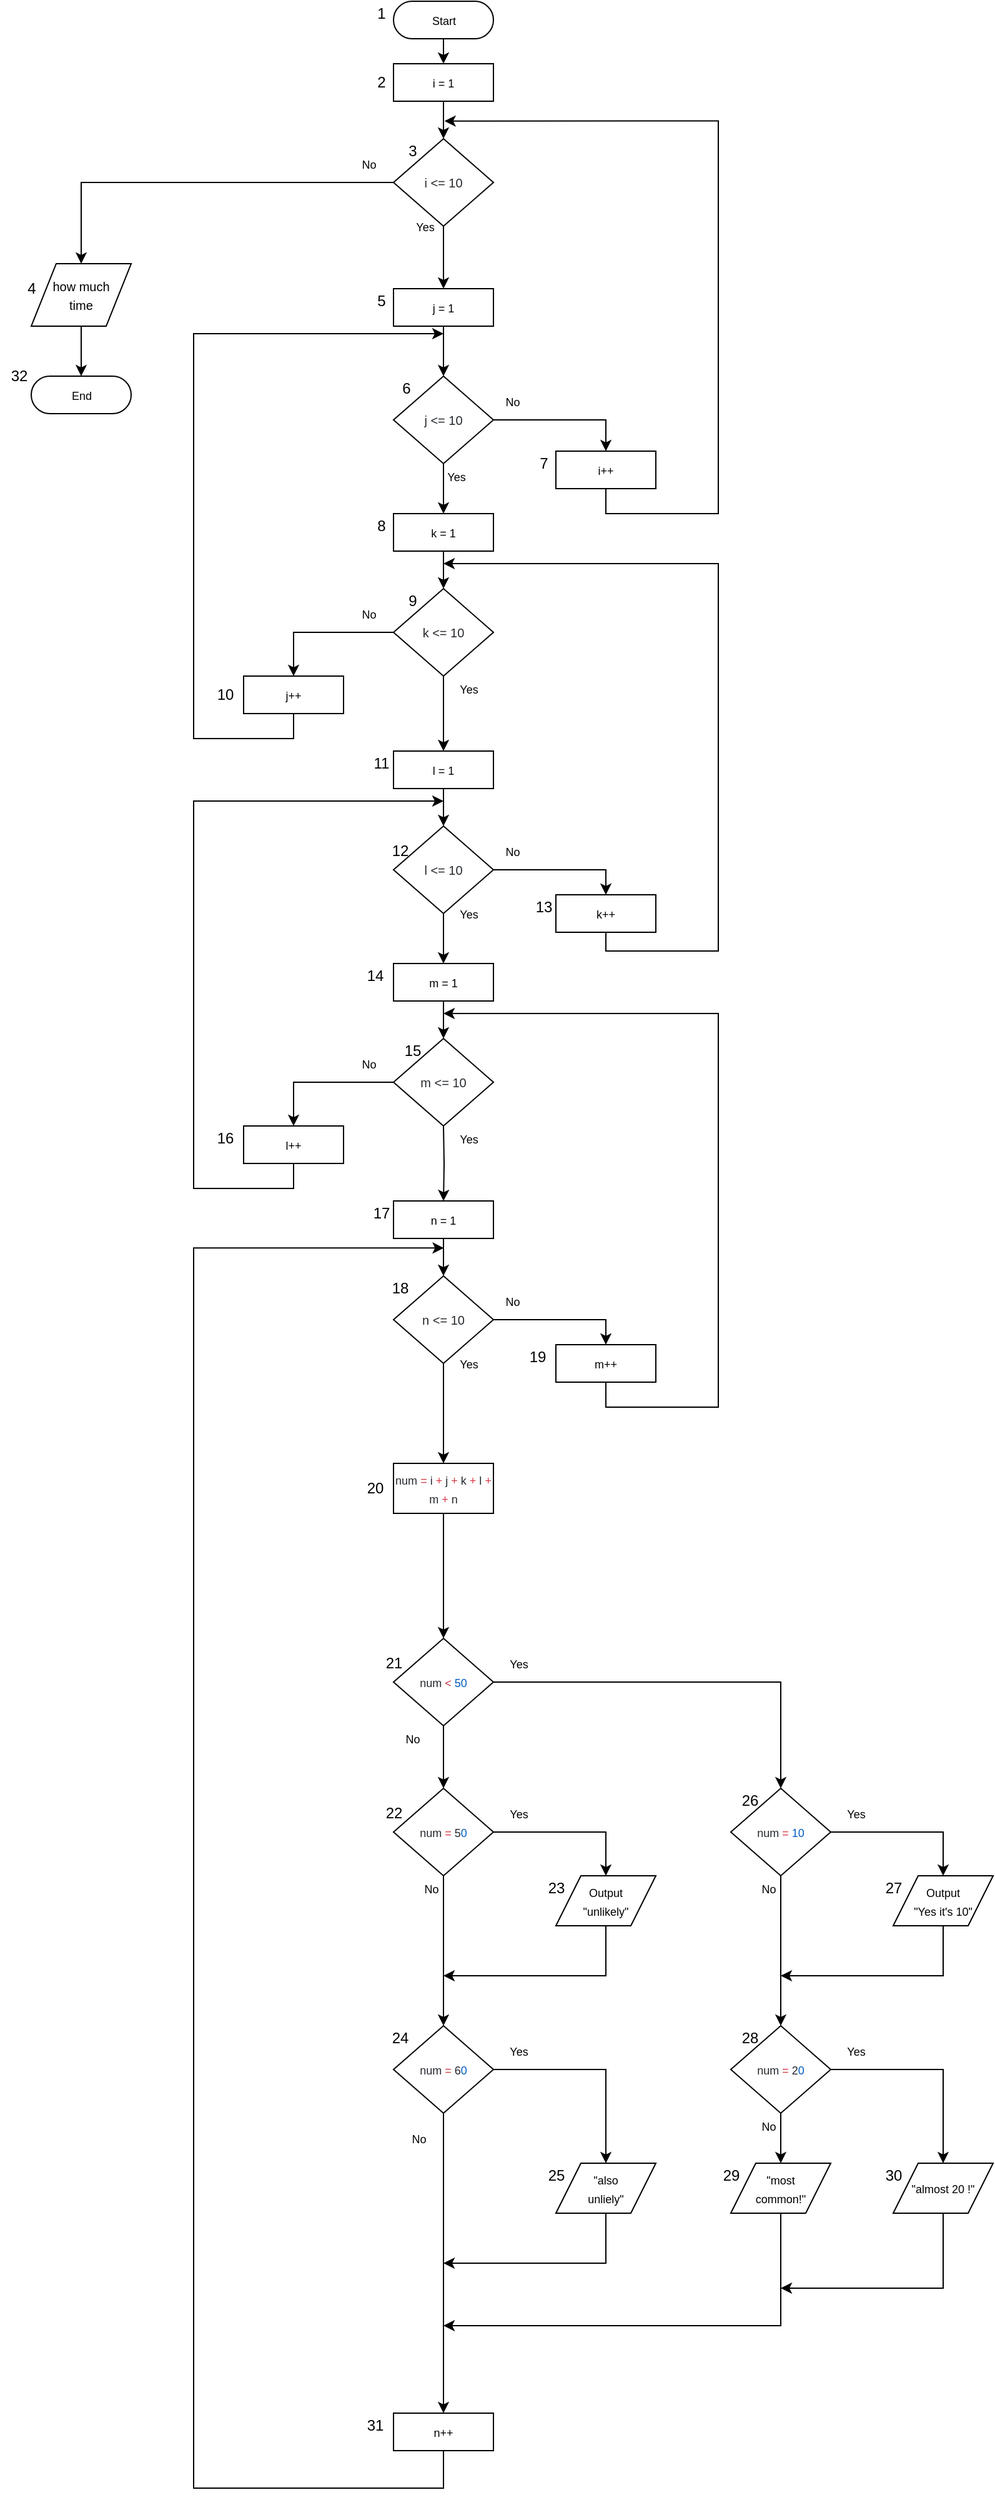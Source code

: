 <mxfile version="13.8.1" type="github">
  <diagram id="LlDYJdCx942PZiaZdrjV" name="Page-1">
    <mxGraphModel dx="315" dy="173" grid="1" gridSize="10" guides="1" tooltips="1" connect="1" arrows="1" fold="1" page="1" pageScale="1" pageWidth="827" pageHeight="1169" math="0" shadow="0">
      <root>
        <mxCell id="0" />
        <mxCell id="1" parent="0" />
        <mxCell id="Ozg4WGDt-D8WB1Kf42Ut-2" style="edgeStyle=orthogonalEdgeStyle;rounded=0;orthogonalLoop=1;jettySize=auto;html=1;exitX=0.5;exitY=0.5;exitDx=0;exitDy=15;exitPerimeter=0;entryX=0.5;entryY=0;entryDx=0;entryDy=0;" edge="1" parent="1" source="Ozg4WGDt-D8WB1Kf42Ut-3" target="Ozg4WGDt-D8WB1Kf42Ut-5">
          <mxGeometry relative="1" as="geometry" />
        </mxCell>
        <mxCell id="Ozg4WGDt-D8WB1Kf42Ut-3" value="&lt;font style=&quot;font-size: 9px&quot;&gt;Start&lt;/font&gt;" style="html=1;dashed=0;whitespace=wrap;shape=mxgraph.dfd.start" vertex="1" parent="1">
          <mxGeometry x="320" y="10" width="80" height="30" as="geometry" />
        </mxCell>
        <mxCell id="Ozg4WGDt-D8WB1Kf42Ut-4" style="edgeStyle=orthogonalEdgeStyle;rounded=0;orthogonalLoop=1;jettySize=auto;html=1;exitX=0.5;exitY=1;exitDx=0;exitDy=0;entryX=0.5;entryY=0;entryDx=0;entryDy=0;" edge="1" parent="1" source="Ozg4WGDt-D8WB1Kf42Ut-5" target="Ozg4WGDt-D8WB1Kf42Ut-8">
          <mxGeometry relative="1" as="geometry" />
        </mxCell>
        <mxCell id="Ozg4WGDt-D8WB1Kf42Ut-5" value="&lt;font style=&quot;font-size: 9px&quot;&gt;i = 1&lt;/font&gt;" style="rounded=0;whiteSpace=wrap;html=1;" vertex="1" parent="1">
          <mxGeometry x="320" y="60" width="80" height="30" as="geometry" />
        </mxCell>
        <mxCell id="Ozg4WGDt-D8WB1Kf42Ut-6" style="edgeStyle=orthogonalEdgeStyle;rounded=0;orthogonalLoop=1;jettySize=auto;html=1;exitX=0.5;exitY=1;exitDx=0;exitDy=0;" edge="1" parent="1" source="Ozg4WGDt-D8WB1Kf42Ut-8">
          <mxGeometry relative="1" as="geometry">
            <mxPoint x="360.0" y="240" as="targetPoint" />
          </mxGeometry>
        </mxCell>
        <mxCell id="Ozg4WGDt-D8WB1Kf42Ut-7" style="edgeStyle=orthogonalEdgeStyle;rounded=0;orthogonalLoop=1;jettySize=auto;html=1;exitX=0;exitY=0.5;exitDx=0;exitDy=0;entryX=0.5;entryY=0;entryDx=0;entryDy=0;" edge="1" parent="1" source="Ozg4WGDt-D8WB1Kf42Ut-8" target="Ozg4WGDt-D8WB1Kf42Ut-97">
          <mxGeometry relative="1" as="geometry" />
        </mxCell>
        <mxCell id="Ozg4WGDt-D8WB1Kf42Ut-8" value="&lt;font color=&quot;#24292e&quot; size=&quot;1&quot;&gt;&lt;span style=&quot;background-color: rgb(255 , 255 , 255)&quot;&gt;i &amp;lt;= 10&lt;/span&gt;&lt;/font&gt;" style="rhombus;whiteSpace=wrap;html=1;" vertex="1" parent="1">
          <mxGeometry x="320" y="120" width="80" height="70" as="geometry" />
        </mxCell>
        <mxCell id="Ozg4WGDt-D8WB1Kf42Ut-9" value="&lt;font style=&quot;font-size: 9px&quot;&gt;End&lt;/font&gt;" style="html=1;dashed=0;whitespace=wrap;shape=mxgraph.dfd.start" vertex="1" parent="1">
          <mxGeometry x="30" y="310" width="80" height="30" as="geometry" />
        </mxCell>
        <mxCell id="Ozg4WGDt-D8WB1Kf42Ut-10" value="&lt;font style=&quot;font-size: 9px&quot;&gt;No&lt;/font&gt;" style="text;html=1;align=center;verticalAlign=middle;resizable=0;points=[];autosize=1;" vertex="1" parent="1">
          <mxGeometry x="285" y="130" width="30" height="20" as="geometry" />
        </mxCell>
        <mxCell id="Ozg4WGDt-D8WB1Kf42Ut-11" style="edgeStyle=orthogonalEdgeStyle;rounded=0;orthogonalLoop=1;jettySize=auto;html=1;exitX=1;exitY=0.5;exitDx=0;exitDy=0;entryX=0.5;entryY=0;entryDx=0;entryDy=0;" edge="1" parent="1" source="Ozg4WGDt-D8WB1Kf42Ut-13" target="Ozg4WGDt-D8WB1Kf42Ut-18">
          <mxGeometry relative="1" as="geometry" />
        </mxCell>
        <mxCell id="Ozg4WGDt-D8WB1Kf42Ut-12" style="edgeStyle=orthogonalEdgeStyle;rounded=0;orthogonalLoop=1;jettySize=auto;html=1;exitX=0.5;exitY=1;exitDx=0;exitDy=0;entryX=0.5;entryY=0;entryDx=0;entryDy=0;" edge="1" parent="1" source="Ozg4WGDt-D8WB1Kf42Ut-13" target="Ozg4WGDt-D8WB1Kf42Ut-21">
          <mxGeometry relative="1" as="geometry" />
        </mxCell>
        <mxCell id="Ozg4WGDt-D8WB1Kf42Ut-13" value="&lt;font color=&quot;#24292e&quot; size=&quot;1&quot;&gt;&lt;span style=&quot;background-color: rgb(255 , 255 , 255)&quot;&gt;j &amp;lt;= 10&lt;/span&gt;&lt;/font&gt;" style="rhombus;whiteSpace=wrap;html=1;" vertex="1" parent="1">
          <mxGeometry x="320" y="310" width="80" height="70" as="geometry" />
        </mxCell>
        <mxCell id="Ozg4WGDt-D8WB1Kf42Ut-14" value="&lt;font style=&quot;font-size: 9px&quot;&gt;Yes&lt;/font&gt;" style="text;html=1;align=center;verticalAlign=middle;resizable=0;points=[];autosize=1;" vertex="1" parent="1">
          <mxGeometry x="330" y="180" width="30" height="20" as="geometry" />
        </mxCell>
        <mxCell id="Ozg4WGDt-D8WB1Kf42Ut-15" style="edgeStyle=orthogonalEdgeStyle;rounded=0;orthogonalLoop=1;jettySize=auto;html=1;exitX=0.5;exitY=1;exitDx=0;exitDy=0;entryX=0.5;entryY=0;entryDx=0;entryDy=0;" edge="1" parent="1" source="Ozg4WGDt-D8WB1Kf42Ut-16" target="Ozg4WGDt-D8WB1Kf42Ut-13">
          <mxGeometry relative="1" as="geometry" />
        </mxCell>
        <mxCell id="Ozg4WGDt-D8WB1Kf42Ut-16" value="&lt;font style=&quot;font-size: 9px&quot;&gt;j = 1&lt;/font&gt;" style="rounded=0;whiteSpace=wrap;html=1;" vertex="1" parent="1">
          <mxGeometry x="320" y="240" width="80" height="30" as="geometry" />
        </mxCell>
        <mxCell id="Ozg4WGDt-D8WB1Kf42Ut-17" style="edgeStyle=orthogonalEdgeStyle;rounded=0;orthogonalLoop=1;jettySize=auto;html=1;exitX=0.5;exitY=1;exitDx=0;exitDy=0;" edge="1" parent="1" source="Ozg4WGDt-D8WB1Kf42Ut-18">
          <mxGeometry relative="1" as="geometry">
            <mxPoint x="360.833" y="105.833" as="targetPoint" />
            <Array as="points">
              <mxPoint x="490" y="420" />
              <mxPoint x="580" y="420" />
              <mxPoint x="580" y="106" />
            </Array>
          </mxGeometry>
        </mxCell>
        <mxCell id="Ozg4WGDt-D8WB1Kf42Ut-18" value="&lt;font style=&quot;font-size: 9px&quot;&gt;i++&lt;/font&gt;" style="rounded=0;whiteSpace=wrap;html=1;" vertex="1" parent="1">
          <mxGeometry x="450" y="370" width="80" height="30" as="geometry" />
        </mxCell>
        <mxCell id="Ozg4WGDt-D8WB1Kf42Ut-19" value="&lt;font style=&quot;font-size: 9px&quot;&gt;No&lt;/font&gt;" style="text;html=1;align=center;verticalAlign=middle;resizable=0;points=[];autosize=1;" vertex="1" parent="1">
          <mxGeometry x="400" y="320" width="30" height="20" as="geometry" />
        </mxCell>
        <mxCell id="Ozg4WGDt-D8WB1Kf42Ut-20" style="edgeStyle=orthogonalEdgeStyle;rounded=0;orthogonalLoop=1;jettySize=auto;html=1;exitX=0.5;exitY=1;exitDx=0;exitDy=0;entryX=0.5;entryY=0;entryDx=0;entryDy=0;" edge="1" parent="1" source="Ozg4WGDt-D8WB1Kf42Ut-21" target="Ozg4WGDt-D8WB1Kf42Ut-24">
          <mxGeometry relative="1" as="geometry" />
        </mxCell>
        <mxCell id="Ozg4WGDt-D8WB1Kf42Ut-21" value="&lt;font style=&quot;font-size: 9px&quot;&gt;k = 1&lt;/font&gt;" style="rounded=0;whiteSpace=wrap;html=1;" vertex="1" parent="1">
          <mxGeometry x="320" y="420" width="80" height="30" as="geometry" />
        </mxCell>
        <mxCell id="Ozg4WGDt-D8WB1Kf42Ut-22" style="edgeStyle=orthogonalEdgeStyle;rounded=0;orthogonalLoop=1;jettySize=auto;html=1;exitX=0;exitY=0.5;exitDx=0;exitDy=0;entryX=0.5;entryY=0;entryDx=0;entryDy=0;" edge="1" parent="1" source="Ozg4WGDt-D8WB1Kf42Ut-24" target="Ozg4WGDt-D8WB1Kf42Ut-26">
          <mxGeometry relative="1" as="geometry" />
        </mxCell>
        <mxCell id="Ozg4WGDt-D8WB1Kf42Ut-23" style="edgeStyle=orthogonalEdgeStyle;rounded=0;orthogonalLoop=1;jettySize=auto;html=1;exitX=0.5;exitY=1;exitDx=0;exitDy=0;entryX=0.5;entryY=0;entryDx=0;entryDy=0;" edge="1" parent="1" source="Ozg4WGDt-D8WB1Kf42Ut-24" target="Ozg4WGDt-D8WB1Kf42Ut-29">
          <mxGeometry relative="1" as="geometry" />
        </mxCell>
        <mxCell id="Ozg4WGDt-D8WB1Kf42Ut-24" value="&lt;font color=&quot;#24292e&quot; size=&quot;1&quot;&gt;&lt;span style=&quot;background-color: rgb(255 , 255 , 255)&quot;&gt;k &amp;lt;= 10&lt;/span&gt;&lt;/font&gt;" style="rhombus;whiteSpace=wrap;html=1;" vertex="1" parent="1">
          <mxGeometry x="320" y="480" width="80" height="70" as="geometry" />
        </mxCell>
        <mxCell id="Ozg4WGDt-D8WB1Kf42Ut-25" style="edgeStyle=orthogonalEdgeStyle;rounded=0;orthogonalLoop=1;jettySize=auto;html=1;exitX=0.5;exitY=1;exitDx=0;exitDy=0;" edge="1" parent="1" source="Ozg4WGDt-D8WB1Kf42Ut-26">
          <mxGeometry relative="1" as="geometry">
            <mxPoint x="360.0" y="276" as="targetPoint" />
            <Array as="points">
              <mxPoint x="240" y="600" />
              <mxPoint x="160" y="600" />
              <mxPoint x="160" y="276" />
            </Array>
          </mxGeometry>
        </mxCell>
        <mxCell id="Ozg4WGDt-D8WB1Kf42Ut-26" value="&lt;font style=&quot;font-size: 9px&quot;&gt;j++&lt;/font&gt;" style="rounded=0;whiteSpace=wrap;html=1;" vertex="1" parent="1">
          <mxGeometry x="200" y="550" width="80" height="30" as="geometry" />
        </mxCell>
        <mxCell id="Ozg4WGDt-D8WB1Kf42Ut-27" value="&lt;font style=&quot;font-size: 9px&quot;&gt;No&lt;/font&gt;" style="text;html=1;align=center;verticalAlign=middle;resizable=0;points=[];autosize=1;" vertex="1" parent="1">
          <mxGeometry x="285" y="490" width="30" height="20" as="geometry" />
        </mxCell>
        <mxCell id="Ozg4WGDt-D8WB1Kf42Ut-28" style="edgeStyle=orthogonalEdgeStyle;rounded=0;orthogonalLoop=1;jettySize=auto;html=1;exitX=0.5;exitY=1;exitDx=0;exitDy=0;entryX=0.5;entryY=0;entryDx=0;entryDy=0;" edge="1" parent="1" source="Ozg4WGDt-D8WB1Kf42Ut-29" target="Ozg4WGDt-D8WB1Kf42Ut-33">
          <mxGeometry relative="1" as="geometry" />
        </mxCell>
        <mxCell id="Ozg4WGDt-D8WB1Kf42Ut-29" value="&lt;font style=&quot;font-size: 9px&quot;&gt;l = 1&lt;/font&gt;" style="rounded=0;whiteSpace=wrap;html=1;" vertex="1" parent="1">
          <mxGeometry x="320" y="610" width="80" height="30" as="geometry" />
        </mxCell>
        <mxCell id="Ozg4WGDt-D8WB1Kf42Ut-30" value="&lt;font style=&quot;font-size: 9px&quot;&gt;Yes&lt;/font&gt;" style="text;html=1;align=center;verticalAlign=middle;resizable=0;points=[];autosize=1;" vertex="1" parent="1">
          <mxGeometry x="365" y="550" width="30" height="20" as="geometry" />
        </mxCell>
        <mxCell id="Ozg4WGDt-D8WB1Kf42Ut-31" value="&lt;font style=&quot;font-size: 9px&quot;&gt;Yes&lt;/font&gt;" style="text;html=1;align=center;verticalAlign=middle;resizable=0;points=[];autosize=1;" vertex="1" parent="1">
          <mxGeometry x="355" y="380" width="30" height="20" as="geometry" />
        </mxCell>
        <mxCell id="Ozg4WGDt-D8WB1Kf42Ut-32" style="edgeStyle=orthogonalEdgeStyle;rounded=0;orthogonalLoop=1;jettySize=auto;html=1;exitX=1;exitY=0.5;exitDx=0;exitDy=0;entryX=0.5;entryY=0;entryDx=0;entryDy=0;" edge="1" parent="1" source="Ozg4WGDt-D8WB1Kf42Ut-33" target="Ozg4WGDt-D8WB1Kf42Ut-35">
          <mxGeometry relative="1" as="geometry" />
        </mxCell>
        <mxCell id="Ozg4WGDt-D8WB1Kf42Ut-33" value="&lt;font color=&quot;#24292e&quot; size=&quot;1&quot;&gt;&lt;span style=&quot;background-color: rgb(255 , 255 , 255)&quot;&gt;l &amp;lt;= 10&lt;/span&gt;&lt;/font&gt;" style="rhombus;whiteSpace=wrap;html=1;" vertex="1" parent="1">
          <mxGeometry x="320" y="670" width="80" height="70" as="geometry" />
        </mxCell>
        <mxCell id="Ozg4WGDt-D8WB1Kf42Ut-34" style="edgeStyle=orthogonalEdgeStyle;rounded=0;orthogonalLoop=1;jettySize=auto;html=1;exitX=0.5;exitY=1;exitDx=0;exitDy=0;" edge="1" parent="1" source="Ozg4WGDt-D8WB1Kf42Ut-35">
          <mxGeometry relative="1" as="geometry">
            <mxPoint x="360.0" y="460" as="targetPoint" />
            <Array as="points">
              <mxPoint x="490" y="770" />
              <mxPoint x="580" y="770" />
              <mxPoint x="580" y="460" />
            </Array>
          </mxGeometry>
        </mxCell>
        <mxCell id="Ozg4WGDt-D8WB1Kf42Ut-35" value="&lt;font style=&quot;font-size: 9px&quot;&gt;k++&lt;/font&gt;" style="rounded=0;whiteSpace=wrap;html=1;" vertex="1" parent="1">
          <mxGeometry x="450" y="725" width="80" height="30" as="geometry" />
        </mxCell>
        <mxCell id="Ozg4WGDt-D8WB1Kf42Ut-36" value="&lt;font style=&quot;font-size: 9px&quot;&gt;No&lt;/font&gt;" style="text;html=1;align=center;verticalAlign=middle;resizable=0;points=[];autosize=1;" vertex="1" parent="1">
          <mxGeometry x="400" y="680" width="30" height="20" as="geometry" />
        </mxCell>
        <mxCell id="Ozg4WGDt-D8WB1Kf42Ut-37" style="edgeStyle=orthogonalEdgeStyle;rounded=0;orthogonalLoop=1;jettySize=auto;html=1;entryX=0.5;entryY=0;entryDx=0;entryDy=0;exitX=0.5;exitY=1;exitDx=0;exitDy=0;" edge="1" parent="1" source="Ozg4WGDt-D8WB1Kf42Ut-33" target="Ozg4WGDt-D8WB1Kf42Ut-39">
          <mxGeometry relative="1" as="geometry">
            <mxPoint x="360" y="750" as="sourcePoint" />
          </mxGeometry>
        </mxCell>
        <mxCell id="Ozg4WGDt-D8WB1Kf42Ut-38" style="edgeStyle=orthogonalEdgeStyle;rounded=0;orthogonalLoop=1;jettySize=auto;html=1;exitX=0.5;exitY=1;exitDx=0;exitDy=0;entryX=0.5;entryY=0;entryDx=0;entryDy=0;" edge="1" parent="1" source="Ozg4WGDt-D8WB1Kf42Ut-39" target="Ozg4WGDt-D8WB1Kf42Ut-42">
          <mxGeometry relative="1" as="geometry" />
        </mxCell>
        <mxCell id="Ozg4WGDt-D8WB1Kf42Ut-39" value="&lt;font style=&quot;font-size: 9px&quot;&gt;m = 1&lt;/font&gt;" style="rounded=0;whiteSpace=wrap;html=1;" vertex="1" parent="1">
          <mxGeometry x="320" y="780" width="80" height="30" as="geometry" />
        </mxCell>
        <mxCell id="Ozg4WGDt-D8WB1Kf42Ut-40" value="&lt;font style=&quot;font-size: 9px&quot;&gt;Yes&lt;/font&gt;" style="text;html=1;align=center;verticalAlign=middle;resizable=0;points=[];autosize=1;" vertex="1" parent="1">
          <mxGeometry x="365" y="730" width="30" height="20" as="geometry" />
        </mxCell>
        <mxCell id="Ozg4WGDt-D8WB1Kf42Ut-41" style="edgeStyle=orthogonalEdgeStyle;rounded=0;orthogonalLoop=1;jettySize=auto;html=1;exitX=0;exitY=0.5;exitDx=0;exitDy=0;entryX=0.5;entryY=0;entryDx=0;entryDy=0;" edge="1" parent="1" source="Ozg4WGDt-D8WB1Kf42Ut-42" target="Ozg4WGDt-D8WB1Kf42Ut-44">
          <mxGeometry relative="1" as="geometry" />
        </mxCell>
        <mxCell id="Ozg4WGDt-D8WB1Kf42Ut-42" value="&lt;font color=&quot;#24292e&quot; size=&quot;1&quot;&gt;&lt;span style=&quot;background-color: rgb(255 , 255 , 255)&quot;&gt;m &amp;lt;= 10&lt;/span&gt;&lt;/font&gt;" style="rhombus;whiteSpace=wrap;html=1;" vertex="1" parent="1">
          <mxGeometry x="320" y="840" width="80" height="70" as="geometry" />
        </mxCell>
        <mxCell id="Ozg4WGDt-D8WB1Kf42Ut-43" style="edgeStyle=orthogonalEdgeStyle;rounded=0;orthogonalLoop=1;jettySize=auto;html=1;exitX=0.5;exitY=1;exitDx=0;exitDy=0;" edge="1" parent="1" source="Ozg4WGDt-D8WB1Kf42Ut-44">
          <mxGeometry relative="1" as="geometry">
            <mxPoint x="360.0" y="650" as="targetPoint" />
            <Array as="points">
              <mxPoint x="240" y="960" />
              <mxPoint x="160" y="960" />
              <mxPoint x="160" y="650" />
            </Array>
          </mxGeometry>
        </mxCell>
        <mxCell id="Ozg4WGDt-D8WB1Kf42Ut-44" value="&lt;font style=&quot;font-size: 9px&quot;&gt;l++&lt;/font&gt;" style="rounded=0;whiteSpace=wrap;html=1;" vertex="1" parent="1">
          <mxGeometry x="200" y="910" width="80" height="30" as="geometry" />
        </mxCell>
        <mxCell id="Ozg4WGDt-D8WB1Kf42Ut-45" value="&lt;font style=&quot;font-size: 9px&quot;&gt;No&lt;/font&gt;" style="text;html=1;align=center;verticalAlign=middle;resizable=0;points=[];autosize=1;" vertex="1" parent="1">
          <mxGeometry x="285" y="850" width="30" height="20" as="geometry" />
        </mxCell>
        <mxCell id="Ozg4WGDt-D8WB1Kf42Ut-46" style="edgeStyle=orthogonalEdgeStyle;rounded=0;orthogonalLoop=1;jettySize=auto;html=1;exitX=0.5;exitY=1;exitDx=0;exitDy=0;entryX=0.5;entryY=0;entryDx=0;entryDy=0;" edge="1" parent="1" target="Ozg4WGDt-D8WB1Kf42Ut-48">
          <mxGeometry relative="1" as="geometry">
            <mxPoint x="360.0" y="910.0" as="sourcePoint" />
          </mxGeometry>
        </mxCell>
        <mxCell id="Ozg4WGDt-D8WB1Kf42Ut-47" style="edgeStyle=orthogonalEdgeStyle;rounded=0;orthogonalLoop=1;jettySize=auto;html=1;exitX=0.5;exitY=1;exitDx=0;exitDy=0;entryX=0.5;entryY=0;entryDx=0;entryDy=0;" edge="1" parent="1" source="Ozg4WGDt-D8WB1Kf42Ut-48" target="Ozg4WGDt-D8WB1Kf42Ut-51">
          <mxGeometry relative="1" as="geometry" />
        </mxCell>
        <mxCell id="Ozg4WGDt-D8WB1Kf42Ut-48" value="&lt;font style=&quot;font-size: 9px&quot;&gt;n = 1&lt;/font&gt;" style="rounded=0;whiteSpace=wrap;html=1;" vertex="1" parent="1">
          <mxGeometry x="320" y="970" width="80" height="30" as="geometry" />
        </mxCell>
        <mxCell id="Ozg4WGDt-D8WB1Kf42Ut-49" value="&lt;font style=&quot;font-size: 9px&quot;&gt;Yes&lt;/font&gt;" style="text;html=1;align=center;verticalAlign=middle;resizable=0;points=[];autosize=1;" vertex="1" parent="1">
          <mxGeometry x="365" y="910" width="30" height="20" as="geometry" />
        </mxCell>
        <mxCell id="Ozg4WGDt-D8WB1Kf42Ut-50" style="edgeStyle=orthogonalEdgeStyle;rounded=0;orthogonalLoop=1;jettySize=auto;html=1;exitX=1;exitY=0.5;exitDx=0;exitDy=0;entryX=0.5;entryY=0;entryDx=0;entryDy=0;" edge="1" parent="1" source="Ozg4WGDt-D8WB1Kf42Ut-51" target="Ozg4WGDt-D8WB1Kf42Ut-53">
          <mxGeometry relative="1" as="geometry" />
        </mxCell>
        <mxCell id="Ozg4WGDt-D8WB1Kf42Ut-51" value="&lt;font color=&quot;#24292e&quot; size=&quot;1&quot;&gt;&lt;span style=&quot;background-color: rgb(255 , 255 , 255)&quot;&gt;n &amp;lt;= 10&lt;/span&gt;&lt;/font&gt;" style="rhombus;whiteSpace=wrap;html=1;" vertex="1" parent="1">
          <mxGeometry x="320" y="1030" width="80" height="70" as="geometry" />
        </mxCell>
        <mxCell id="Ozg4WGDt-D8WB1Kf42Ut-52" style="edgeStyle=orthogonalEdgeStyle;rounded=0;orthogonalLoop=1;jettySize=auto;html=1;exitX=0.5;exitY=1;exitDx=0;exitDy=0;" edge="1" parent="1" source="Ozg4WGDt-D8WB1Kf42Ut-53">
          <mxGeometry relative="1" as="geometry">
            <mxPoint x="360.0" y="820.0" as="targetPoint" />
            <Array as="points">
              <mxPoint x="490" y="1135" />
              <mxPoint x="580" y="1135" />
              <mxPoint x="580" y="820" />
            </Array>
          </mxGeometry>
        </mxCell>
        <mxCell id="Ozg4WGDt-D8WB1Kf42Ut-53" value="&lt;font style=&quot;font-size: 9px&quot;&gt;m++&lt;/font&gt;" style="rounded=0;whiteSpace=wrap;html=1;" vertex="1" parent="1">
          <mxGeometry x="450" y="1085" width="80" height="30" as="geometry" />
        </mxCell>
        <mxCell id="Ozg4WGDt-D8WB1Kf42Ut-54" value="&lt;font style=&quot;font-size: 9px&quot;&gt;No&lt;/font&gt;" style="text;html=1;align=center;verticalAlign=middle;resizable=0;points=[];autosize=1;" vertex="1" parent="1">
          <mxGeometry x="400" y="1040" width="30" height="20" as="geometry" />
        </mxCell>
        <mxCell id="Ozg4WGDt-D8WB1Kf42Ut-55" style="edgeStyle=orthogonalEdgeStyle;rounded=0;orthogonalLoop=1;jettySize=auto;html=1;entryX=0.5;entryY=0;entryDx=0;entryDy=0;exitX=0.5;exitY=1;exitDx=0;exitDy=0;" edge="1" parent="1" source="Ozg4WGDt-D8WB1Kf42Ut-51" target="Ozg4WGDt-D8WB1Kf42Ut-58">
          <mxGeometry relative="1" as="geometry">
            <mxPoint x="360" y="1110" as="sourcePoint" />
            <mxPoint x="360" y="1150" as="targetPoint" />
          </mxGeometry>
        </mxCell>
        <mxCell id="Ozg4WGDt-D8WB1Kf42Ut-56" value="&lt;font style=&quot;font-size: 9px&quot;&gt;Yes&lt;/font&gt;" style="text;html=1;align=center;verticalAlign=middle;resizable=0;points=[];autosize=1;" vertex="1" parent="1">
          <mxGeometry x="365" y="1090" width="30" height="20" as="geometry" />
        </mxCell>
        <mxCell id="Ozg4WGDt-D8WB1Kf42Ut-57" style="edgeStyle=orthogonalEdgeStyle;rounded=0;orthogonalLoop=1;jettySize=auto;html=1;exitX=0.5;exitY=1;exitDx=0;exitDy=0;entryX=0.5;entryY=0;entryDx=0;entryDy=0;" edge="1" parent="1" source="Ozg4WGDt-D8WB1Kf42Ut-58" target="Ozg4WGDt-D8WB1Kf42Ut-61">
          <mxGeometry relative="1" as="geometry" />
        </mxCell>
        <mxCell id="Ozg4WGDt-D8WB1Kf42Ut-58" value="&lt;font style=&quot;font-size: 9px&quot;&gt;&lt;span style=&quot;color: rgb(36 , 41 , 46) ; font-family: , &amp;#34;consolas&amp;#34; , &amp;#34;liberation mono&amp;#34; , &amp;#34;menlo&amp;#34; , monospace ; background-color: rgb(255 , 255 , 255)&quot;&gt;num &lt;/span&gt;&lt;span class=&quot;pl-k&quot; style=&quot;box-sizing: border-box ; color: rgb(215 , 58 , 73) ; font-family: , &amp;#34;consolas&amp;#34; , &amp;#34;liberation mono&amp;#34; , &amp;#34;menlo&amp;#34; , monospace ; background-color: rgb(255 , 255 , 255)&quot;&gt;=&lt;/span&gt;&lt;span style=&quot;color: rgb(36 , 41 , 46) ; font-family: , &amp;#34;consolas&amp;#34; , &amp;#34;liberation mono&amp;#34; , &amp;#34;menlo&amp;#34; , monospace ; background-color: rgb(255 , 255 , 255)&quot;&gt; i &lt;/span&gt;&lt;span class=&quot;pl-k&quot; style=&quot;box-sizing: border-box ; color: rgb(215 , 58 , 73) ; font-family: , &amp;#34;consolas&amp;#34; , &amp;#34;liberation mono&amp;#34; , &amp;#34;menlo&amp;#34; , monospace ; background-color: rgb(255 , 255 , 255)&quot;&gt;+&lt;/span&gt;&lt;span style=&quot;color: rgb(36 , 41 , 46) ; font-family: , &amp;#34;consolas&amp;#34; , &amp;#34;liberation mono&amp;#34; , &amp;#34;menlo&amp;#34; , monospace ; background-color: rgb(255 , 255 , 255)&quot;&gt; j &lt;/span&gt;&lt;span class=&quot;pl-k&quot; style=&quot;box-sizing: border-box ; color: rgb(215 , 58 , 73) ; font-family: , &amp;#34;consolas&amp;#34; , &amp;#34;liberation mono&amp;#34; , &amp;#34;menlo&amp;#34; , monospace ; background-color: rgb(255 , 255 , 255)&quot;&gt;+&lt;/span&gt;&lt;span style=&quot;color: rgb(36 , 41 , 46) ; font-family: , &amp;#34;consolas&amp;#34; , &amp;#34;liberation mono&amp;#34; , &amp;#34;menlo&amp;#34; , monospace ; background-color: rgb(255 , 255 , 255)&quot;&gt; k &lt;/span&gt;&lt;span class=&quot;pl-k&quot; style=&quot;box-sizing: border-box ; color: rgb(215 , 58 , 73) ; font-family: , &amp;#34;consolas&amp;#34; , &amp;#34;liberation mono&amp;#34; , &amp;#34;menlo&amp;#34; , monospace ; background-color: rgb(255 , 255 , 255)&quot;&gt;+&lt;/span&gt;&lt;span style=&quot;color: rgb(36 , 41 , 46) ; font-family: , &amp;#34;consolas&amp;#34; , &amp;#34;liberation mono&amp;#34; , &amp;#34;menlo&amp;#34; , monospace ; background-color: rgb(255 , 255 , 255)&quot;&gt; l &lt;/span&gt;&lt;span class=&quot;pl-k&quot; style=&quot;box-sizing: border-box ; color: rgb(215 , 58 , 73) ; font-family: , &amp;#34;consolas&amp;#34; , &amp;#34;liberation mono&amp;#34; , &amp;#34;menlo&amp;#34; , monospace ; background-color: rgb(255 , 255 , 255)&quot;&gt;+&lt;/span&gt;&lt;span style=&quot;color: rgb(36 , 41 , 46) ; font-family: , &amp;#34;consolas&amp;#34; , &amp;#34;liberation mono&amp;#34; , &amp;#34;menlo&amp;#34; , monospace ; background-color: rgb(255 , 255 , 255)&quot;&gt; m &lt;/span&gt;&lt;span class=&quot;pl-k&quot; style=&quot;box-sizing: border-box ; color: rgb(215 , 58 , 73) ; font-family: , &amp;#34;consolas&amp;#34; , &amp;#34;liberation mono&amp;#34; , &amp;#34;menlo&amp;#34; , monospace ; background-color: rgb(255 , 255 , 255)&quot;&gt;+&lt;/span&gt;&lt;span style=&quot;color: rgb(36 , 41 , 46) ; font-family: , &amp;#34;consolas&amp;#34; , &amp;#34;liberation mono&amp;#34; , &amp;#34;menlo&amp;#34; , monospace ; background-color: rgb(255 , 255 , 255)&quot;&gt; n&lt;/span&gt;&lt;/font&gt;" style="rounded=0;whiteSpace=wrap;html=1;" vertex="1" parent="1">
          <mxGeometry x="320" y="1180" width="80" height="40" as="geometry" />
        </mxCell>
        <mxCell id="Ozg4WGDt-D8WB1Kf42Ut-59" style="edgeStyle=orthogonalEdgeStyle;rounded=0;orthogonalLoop=1;jettySize=auto;html=1;exitX=1;exitY=0.5;exitDx=0;exitDy=0;entryX=0.5;entryY=0;entryDx=0;entryDy=0;" edge="1" parent="1" source="Ozg4WGDt-D8WB1Kf42Ut-61" target="Ozg4WGDt-D8WB1Kf42Ut-64">
          <mxGeometry relative="1" as="geometry" />
        </mxCell>
        <mxCell id="Ozg4WGDt-D8WB1Kf42Ut-60" style="edgeStyle=orthogonalEdgeStyle;rounded=0;orthogonalLoop=1;jettySize=auto;html=1;exitX=0.5;exitY=1;exitDx=0;exitDy=0;entryX=0.5;entryY=0;entryDx=0;entryDy=0;" edge="1" parent="1" source="Ozg4WGDt-D8WB1Kf42Ut-61" target="Ozg4WGDt-D8WB1Kf42Ut-82">
          <mxGeometry relative="1" as="geometry" />
        </mxCell>
        <mxCell id="Ozg4WGDt-D8WB1Kf42Ut-61" value="&lt;font style=&quot;font-size: 9px&quot;&gt;&lt;span style=&quot;color: rgb(36 , 41 , 46) ; font-family: , &amp;#34;consolas&amp;#34; , &amp;#34;liberation mono&amp;#34; , &amp;#34;menlo&amp;#34; , monospace ; background-color: rgb(255 , 255 , 255)&quot;&gt;num &lt;/span&gt;&lt;span class=&quot;pl-k&quot; style=&quot;box-sizing: border-box ; color: rgb(215 , 58 , 73) ; font-family: , &amp;#34;consolas&amp;#34; , &amp;#34;liberation mono&amp;#34; , &amp;#34;menlo&amp;#34; , monospace ; background-color: rgb(255 , 255 , 255)&quot;&gt;&amp;lt;&lt;/span&gt;&lt;span style=&quot;color: rgb(36 , 41 , 46) ; font-family: , &amp;#34;consolas&amp;#34; , &amp;#34;liberation mono&amp;#34; , &amp;#34;menlo&amp;#34; , monospace ; background-color: rgb(255 , 255 , 255)&quot;&gt; &lt;/span&gt;&lt;span class=&quot;pl-c1&quot; style=&quot;box-sizing: border-box ; color: rgb(0 , 92 , 197) ; font-family: , &amp;#34;consolas&amp;#34; , &amp;#34;liberation mono&amp;#34; , &amp;#34;menlo&amp;#34; , monospace ; background-color: rgb(255 , 255 , 255)&quot;&gt;50&lt;/span&gt;&lt;/font&gt;" style="rhombus;whiteSpace=wrap;html=1;" vertex="1" parent="1">
          <mxGeometry x="320" y="1320" width="80" height="70" as="geometry" />
        </mxCell>
        <mxCell id="Ozg4WGDt-D8WB1Kf42Ut-62" style="edgeStyle=orthogonalEdgeStyle;rounded=0;orthogonalLoop=1;jettySize=auto;html=1;exitX=0.5;exitY=1;exitDx=0;exitDy=0;entryX=0.5;entryY=0;entryDx=0;entryDy=0;" edge="1" parent="1" source="Ozg4WGDt-D8WB1Kf42Ut-64" target="Ozg4WGDt-D8WB1Kf42Ut-67">
          <mxGeometry relative="1" as="geometry" />
        </mxCell>
        <mxCell id="Ozg4WGDt-D8WB1Kf42Ut-63" style="edgeStyle=orthogonalEdgeStyle;rounded=0;orthogonalLoop=1;jettySize=auto;html=1;exitX=1;exitY=0.5;exitDx=0;exitDy=0;entryX=0.5;entryY=0;entryDx=0;entryDy=0;" edge="1" parent="1" source="Ozg4WGDt-D8WB1Kf42Ut-64" target="Ozg4WGDt-D8WB1Kf42Ut-69">
          <mxGeometry relative="1" as="geometry" />
        </mxCell>
        <mxCell id="Ozg4WGDt-D8WB1Kf42Ut-64" value="&lt;font style=&quot;font-size: 9px&quot;&gt;&lt;span style=&quot;color: rgb(36 , 41 , 46) ; font-family: , &amp;#34;consolas&amp;#34; , &amp;#34;liberation mono&amp;#34; , &amp;#34;menlo&amp;#34; , monospace ; background-color: rgb(255 , 255 , 255)&quot;&gt;num &lt;/span&gt;&lt;span style=&quot;background-color: rgb(255 , 255 , 255)&quot;&gt;&lt;font color=&quot;#d73a49&quot;&gt;=&lt;/font&gt;&lt;/span&gt;&lt;span style=&quot;color: rgb(36 , 41 , 46) ; font-family: , &amp;#34;consolas&amp;#34; , &amp;#34;liberation mono&amp;#34; , &amp;#34;menlo&amp;#34; , monospace ; background-color: rgb(255 , 255 , 255)&quot;&gt;&amp;nbsp;&lt;/span&gt;&lt;span style=&quot;background-color: rgb(255 , 255 , 255)&quot;&gt;&lt;font color=&quot;#005cc5&quot;&gt;10&lt;/font&gt;&lt;/span&gt;&lt;/font&gt;" style="rhombus;whiteSpace=wrap;html=1;" vertex="1" parent="1">
          <mxGeometry x="590" y="1440" width="80" height="70" as="geometry" />
        </mxCell>
        <mxCell id="Ozg4WGDt-D8WB1Kf42Ut-65" style="edgeStyle=orthogonalEdgeStyle;rounded=0;orthogonalLoop=1;jettySize=auto;html=1;exitX=1;exitY=0.5;exitDx=0;exitDy=0;entryX=0.5;entryY=0;entryDx=0;entryDy=0;" edge="1" parent="1" source="Ozg4WGDt-D8WB1Kf42Ut-67" target="Ozg4WGDt-D8WB1Kf42Ut-71">
          <mxGeometry relative="1" as="geometry" />
        </mxCell>
        <mxCell id="Ozg4WGDt-D8WB1Kf42Ut-66" style="edgeStyle=orthogonalEdgeStyle;rounded=0;orthogonalLoop=1;jettySize=auto;html=1;exitX=0.5;exitY=1;exitDx=0;exitDy=0;entryX=0.5;entryY=0;entryDx=0;entryDy=0;" edge="1" parent="1" source="Ozg4WGDt-D8WB1Kf42Ut-67" target="Ozg4WGDt-D8WB1Kf42Ut-73">
          <mxGeometry relative="1" as="geometry" />
        </mxCell>
        <mxCell id="Ozg4WGDt-D8WB1Kf42Ut-67" value="&lt;font style=&quot;font-size: 9px&quot;&gt;&lt;span style=&quot;color: rgb(36 , 41 , 46) ; font-family: , &amp;#34;consolas&amp;#34; , &amp;#34;liberation mono&amp;#34; , &amp;#34;menlo&amp;#34; , monospace ; background-color: rgb(255 , 255 , 255)&quot;&gt;num &lt;/span&gt;&lt;span style=&quot;background-color: rgb(255 , 255 , 255)&quot;&gt;&lt;font color=&quot;#d73a49&quot;&gt;=&lt;/font&gt;&lt;/span&gt;&lt;span style=&quot;color: rgb(36 , 41 , 46) ; font-family: , &amp;#34;consolas&amp;#34; , &amp;#34;liberation mono&amp;#34; , &amp;#34;menlo&amp;#34; , monospace ; background-color: rgb(255 , 255 , 255)&quot;&gt;&amp;nbsp;2&lt;/span&gt;&lt;span style=&quot;background-color: rgb(255 , 255 , 255)&quot;&gt;&lt;font color=&quot;#005cc5&quot;&gt;0&lt;/font&gt;&lt;/span&gt;&lt;/font&gt;" style="rhombus;whiteSpace=wrap;html=1;" vertex="1" parent="1">
          <mxGeometry x="590" y="1630" width="80" height="70" as="geometry" />
        </mxCell>
        <mxCell id="Ozg4WGDt-D8WB1Kf42Ut-68" style="edgeStyle=orthogonalEdgeStyle;rounded=0;orthogonalLoop=1;jettySize=auto;html=1;exitX=0.5;exitY=1;exitDx=0;exitDy=0;" edge="1" parent="1" source="Ozg4WGDt-D8WB1Kf42Ut-69">
          <mxGeometry relative="1" as="geometry">
            <mxPoint x="630.0" y="1590" as="targetPoint" />
            <Array as="points">
              <mxPoint x="760" y="1590" />
            </Array>
          </mxGeometry>
        </mxCell>
        <mxCell id="Ozg4WGDt-D8WB1Kf42Ut-69" value="&lt;font style=&quot;font-size: 9px&quot;&gt;Output&lt;br&gt;&quot;Yes it&#39;s 10&quot;&lt;br&gt;&lt;/font&gt;" style="shape=parallelogram;perimeter=parallelogramPerimeter;whiteSpace=wrap;html=1;fixedSize=1;" vertex="1" parent="1">
          <mxGeometry x="720" y="1510" width="80" height="40" as="geometry" />
        </mxCell>
        <mxCell id="Ozg4WGDt-D8WB1Kf42Ut-70" style="edgeStyle=orthogonalEdgeStyle;rounded=0;orthogonalLoop=1;jettySize=auto;html=1;exitX=0.5;exitY=1;exitDx=0;exitDy=0;" edge="1" parent="1" source="Ozg4WGDt-D8WB1Kf42Ut-71">
          <mxGeometry relative="1" as="geometry">
            <mxPoint x="630.0" y="1840" as="targetPoint" />
            <Array as="points">
              <mxPoint x="760" y="1840" />
            </Array>
          </mxGeometry>
        </mxCell>
        <mxCell id="Ozg4WGDt-D8WB1Kf42Ut-71" value="&lt;font&gt;&lt;font style=&quot;font-size: 9px&quot;&gt;&quot;&lt;span style=&quot;font-family: , &amp;#34;consolas&amp;#34; , &amp;#34;liberation mono&amp;#34; , &amp;#34;menlo&amp;#34; , monospace ; background-color: rgb(255 , 255 , 255)&quot;&gt;almost 20 !&lt;/span&gt;&quot;&lt;/font&gt;&lt;br&gt;&lt;/font&gt;" style="shape=parallelogram;perimeter=parallelogramPerimeter;whiteSpace=wrap;html=1;fixedSize=1;" vertex="1" parent="1">
          <mxGeometry x="720" y="1740" width="80" height="40" as="geometry" />
        </mxCell>
        <mxCell id="Ozg4WGDt-D8WB1Kf42Ut-72" style="edgeStyle=orthogonalEdgeStyle;rounded=0;orthogonalLoop=1;jettySize=auto;html=1;exitX=0.5;exitY=1;exitDx=0;exitDy=0;" edge="1" parent="1" source="Ozg4WGDt-D8WB1Kf42Ut-73">
          <mxGeometry relative="1" as="geometry">
            <mxPoint x="360.0" y="1870" as="targetPoint" />
            <Array as="points">
              <mxPoint x="630" y="1870" />
            </Array>
          </mxGeometry>
        </mxCell>
        <mxCell id="Ozg4WGDt-D8WB1Kf42Ut-73" value="&lt;font&gt;&lt;font style=&quot;font-size: 9px&quot;&gt;&quot;&lt;span style=&quot;font-family: , &amp;#34;consolas&amp;#34; , &amp;#34;liberation mono&amp;#34; , &amp;#34;menlo&amp;#34; , monospace ; background-color: rgb(255 , 255 , 255)&quot;&gt;most &lt;br&gt;common!&lt;/span&gt;&quot;&lt;/font&gt;&lt;br&gt;&lt;/font&gt;" style="shape=parallelogram;perimeter=parallelogramPerimeter;whiteSpace=wrap;html=1;fixedSize=1;" vertex="1" parent="1">
          <mxGeometry x="590" y="1740" width="80" height="40" as="geometry" />
        </mxCell>
        <mxCell id="Ozg4WGDt-D8WB1Kf42Ut-74" value="&lt;font style=&quot;font-size: 9px&quot;&gt;Yes&lt;/font&gt;" style="text;html=1;align=center;verticalAlign=middle;resizable=0;points=[];autosize=1;" vertex="1" parent="1">
          <mxGeometry x="675" y="1450" width="30" height="20" as="geometry" />
        </mxCell>
        <mxCell id="Ozg4WGDt-D8WB1Kf42Ut-75" value="&lt;font style=&quot;font-size: 9px&quot;&gt;No&lt;/font&gt;" style="text;html=1;align=center;verticalAlign=middle;resizable=0;points=[];autosize=1;" vertex="1" parent="1">
          <mxGeometry x="605" y="1510" width="30" height="20" as="geometry" />
        </mxCell>
        <mxCell id="Ozg4WGDt-D8WB1Kf42Ut-76" value="&lt;font style=&quot;font-size: 9px&quot;&gt;Yes&lt;/font&gt;" style="text;html=1;align=center;verticalAlign=middle;resizable=0;points=[];autosize=1;" vertex="1" parent="1">
          <mxGeometry x="675" y="1640" width="30" height="20" as="geometry" />
        </mxCell>
        <mxCell id="Ozg4WGDt-D8WB1Kf42Ut-77" value="&lt;font style=&quot;font-size: 9px&quot;&gt;No&lt;/font&gt;" style="text;html=1;align=center;verticalAlign=middle;resizable=0;points=[];autosize=1;" vertex="1" parent="1">
          <mxGeometry x="605" y="1700" width="30" height="20" as="geometry" />
        </mxCell>
        <mxCell id="Ozg4WGDt-D8WB1Kf42Ut-78" value="&lt;font style=&quot;font-size: 9px&quot;&gt;Yes&lt;/font&gt;" style="text;html=1;align=center;verticalAlign=middle;resizable=0;points=[];autosize=1;" vertex="1" parent="1">
          <mxGeometry x="405" y="1330" width="30" height="20" as="geometry" />
        </mxCell>
        <mxCell id="Ozg4WGDt-D8WB1Kf42Ut-79" value="&lt;font style=&quot;font-size: 9px&quot;&gt;No&lt;/font&gt;" style="text;html=1;align=center;verticalAlign=middle;resizable=0;points=[];autosize=1;" vertex="1" parent="1">
          <mxGeometry x="320" y="1390" width="30" height="20" as="geometry" />
        </mxCell>
        <mxCell id="Ozg4WGDt-D8WB1Kf42Ut-80" style="edgeStyle=orthogonalEdgeStyle;rounded=0;orthogonalLoop=1;jettySize=auto;html=1;exitX=0.5;exitY=1;exitDx=0;exitDy=0;entryX=0.5;entryY=0;entryDx=0;entryDy=0;" edge="1" parent="1" source="Ozg4WGDt-D8WB1Kf42Ut-82" target="Ozg4WGDt-D8WB1Kf42Ut-85">
          <mxGeometry relative="1" as="geometry" />
        </mxCell>
        <mxCell id="Ozg4WGDt-D8WB1Kf42Ut-81" style="edgeStyle=orthogonalEdgeStyle;rounded=0;orthogonalLoop=1;jettySize=auto;html=1;exitX=1;exitY=0.5;exitDx=0;exitDy=0;entryX=0.5;entryY=0;entryDx=0;entryDy=0;" edge="1" parent="1" source="Ozg4WGDt-D8WB1Kf42Ut-82" target="Ozg4WGDt-D8WB1Kf42Ut-87">
          <mxGeometry relative="1" as="geometry" />
        </mxCell>
        <mxCell id="Ozg4WGDt-D8WB1Kf42Ut-82" value="&lt;font style=&quot;font-size: 9px&quot;&gt;&lt;span style=&quot;color: rgb(36 , 41 , 46) ; font-family: , &amp;#34;consolas&amp;#34; , &amp;#34;liberation mono&amp;#34; , &amp;#34;menlo&amp;#34; , monospace ; background-color: rgb(255 , 255 , 255)&quot;&gt;num &lt;/span&gt;&lt;span style=&quot;background-color: rgb(255 , 255 , 255)&quot;&gt;&lt;font color=&quot;#d73a49&quot;&gt;=&lt;/font&gt;&lt;/span&gt;&lt;span style=&quot;color: rgb(36 , 41 , 46) ; font-family: , &amp;#34;consolas&amp;#34; , &amp;#34;liberation mono&amp;#34; , &amp;#34;menlo&amp;#34; , monospace ; background-color: rgb(255 , 255 , 255)&quot;&gt;&amp;nbsp;5&lt;/span&gt;&lt;span style=&quot;background-color: rgb(255 , 255 , 255)&quot;&gt;&lt;font color=&quot;#005cc5&quot;&gt;0&lt;/font&gt;&lt;/span&gt;&lt;/font&gt;" style="rhombus;whiteSpace=wrap;html=1;" vertex="1" parent="1">
          <mxGeometry x="320" y="1440" width="80" height="70" as="geometry" />
        </mxCell>
        <mxCell id="Ozg4WGDt-D8WB1Kf42Ut-83" style="edgeStyle=orthogonalEdgeStyle;rounded=0;orthogonalLoop=1;jettySize=auto;html=1;exitX=1;exitY=0.5;exitDx=0;exitDy=0;entryX=0.5;entryY=0;entryDx=0;entryDy=0;" edge="1" parent="1" source="Ozg4WGDt-D8WB1Kf42Ut-85" target="Ozg4WGDt-D8WB1Kf42Ut-89">
          <mxGeometry relative="1" as="geometry" />
        </mxCell>
        <mxCell id="Ozg4WGDt-D8WB1Kf42Ut-84" style="edgeStyle=orthogonalEdgeStyle;rounded=0;orthogonalLoop=1;jettySize=auto;html=1;exitX=0.5;exitY=1;exitDx=0;exitDy=0;entryX=0.5;entryY=0;entryDx=0;entryDy=0;" edge="1" parent="1" source="Ozg4WGDt-D8WB1Kf42Ut-85" target="Ozg4WGDt-D8WB1Kf42Ut-94">
          <mxGeometry relative="1" as="geometry" />
        </mxCell>
        <mxCell id="Ozg4WGDt-D8WB1Kf42Ut-85" value="&lt;font style=&quot;font-size: 9px&quot;&gt;&lt;span style=&quot;color: rgb(36 , 41 , 46) ; font-family: , &amp;#34;consolas&amp;#34; , &amp;#34;liberation mono&amp;#34; , &amp;#34;menlo&amp;#34; , monospace ; background-color: rgb(255 , 255 , 255)&quot;&gt;num &lt;/span&gt;&lt;span style=&quot;background-color: rgb(255 , 255 , 255)&quot;&gt;&lt;font color=&quot;#d73a49&quot;&gt;=&lt;/font&gt;&lt;/span&gt;&lt;span style=&quot;color: rgb(36 , 41 , 46) ; font-family: , &amp;#34;consolas&amp;#34; , &amp;#34;liberation mono&amp;#34; , &amp;#34;menlo&amp;#34; , monospace ; background-color: rgb(255 , 255 , 255)&quot;&gt;&amp;nbsp;6&lt;/span&gt;&lt;span style=&quot;background-color: rgb(255 , 255 , 255)&quot;&gt;&lt;font color=&quot;#005cc5&quot;&gt;0&lt;/font&gt;&lt;/span&gt;&lt;/font&gt;" style="rhombus;whiteSpace=wrap;html=1;" vertex="1" parent="1">
          <mxGeometry x="320" y="1630" width="80" height="70" as="geometry" />
        </mxCell>
        <mxCell id="Ozg4WGDt-D8WB1Kf42Ut-86" style="edgeStyle=orthogonalEdgeStyle;rounded=0;orthogonalLoop=1;jettySize=auto;html=1;exitX=0.5;exitY=1;exitDx=0;exitDy=0;" edge="1" parent="1" source="Ozg4WGDt-D8WB1Kf42Ut-87">
          <mxGeometry relative="1" as="geometry">
            <mxPoint x="360.0" y="1590" as="targetPoint" />
            <Array as="points">
              <mxPoint x="490" y="1590" />
            </Array>
          </mxGeometry>
        </mxCell>
        <mxCell id="Ozg4WGDt-D8WB1Kf42Ut-87" value="&lt;font&gt;&lt;font style=&quot;font-size: 9px&quot;&gt;Output&lt;br&gt;&lt;span class=&quot;pl-pds&quot; style=&quot;box-sizing: border-box ; font-family: , &amp;#34;consolas&amp;#34; , &amp;#34;liberation mono&amp;#34; , &amp;#34;menlo&amp;#34; , monospace ; background-color: rgb(255 , 255 , 255)&quot;&gt;&quot;&lt;/span&gt;&lt;span style=&quot;font-family: , &amp;#34;consolas&amp;#34; , &amp;#34;liberation mono&amp;#34; , &amp;#34;menlo&amp;#34; , monospace ; background-color: rgb(255 , 255 , 255)&quot;&gt;unlikely&lt;/span&gt;&quot;&lt;/font&gt;&lt;br&gt;&lt;/font&gt;" style="shape=parallelogram;perimeter=parallelogramPerimeter;whiteSpace=wrap;html=1;fixedSize=1;" vertex="1" parent="1">
          <mxGeometry x="450" y="1510" width="80" height="40" as="geometry" />
        </mxCell>
        <mxCell id="Ozg4WGDt-D8WB1Kf42Ut-88" style="edgeStyle=orthogonalEdgeStyle;rounded=0;orthogonalLoop=1;jettySize=auto;html=1;exitX=0.5;exitY=1;exitDx=0;exitDy=0;" edge="1" parent="1" source="Ozg4WGDt-D8WB1Kf42Ut-89">
          <mxGeometry relative="1" as="geometry">
            <mxPoint x="360.0" y="1820" as="targetPoint" />
            <Array as="points">
              <mxPoint x="490" y="1820" />
            </Array>
          </mxGeometry>
        </mxCell>
        <mxCell id="Ozg4WGDt-D8WB1Kf42Ut-89" value="&lt;font&gt;&lt;font style=&quot;font-size: 9px&quot;&gt;&quot;&lt;span style=&quot;font-family: , &amp;#34;consolas&amp;#34; , &amp;#34;liberation mono&amp;#34; , &amp;#34;menlo&amp;#34; , monospace ; background-color: rgb(255 , 255 , 255)&quot;&gt;also &lt;br&gt;unliely&lt;/span&gt;&quot;&lt;/font&gt;&lt;br&gt;&lt;/font&gt;" style="shape=parallelogram;perimeter=parallelogramPerimeter;whiteSpace=wrap;html=1;fixedSize=1;" vertex="1" parent="1">
          <mxGeometry x="450" y="1740" width="80" height="40" as="geometry" />
        </mxCell>
        <mxCell id="Ozg4WGDt-D8WB1Kf42Ut-90" value="&lt;font style=&quot;font-size: 9px&quot;&gt;Yes&lt;/font&gt;" style="text;html=1;align=center;verticalAlign=middle;resizable=0;points=[];autosize=1;" vertex="1" parent="1">
          <mxGeometry x="405" y="1450" width="30" height="20" as="geometry" />
        </mxCell>
        <mxCell id="Ozg4WGDt-D8WB1Kf42Ut-91" value="&lt;font style=&quot;font-size: 9px&quot;&gt;No&lt;/font&gt;" style="text;html=1;align=center;verticalAlign=middle;resizable=0;points=[];autosize=1;" vertex="1" parent="1">
          <mxGeometry x="335" y="1510" width="30" height="20" as="geometry" />
        </mxCell>
        <mxCell id="Ozg4WGDt-D8WB1Kf42Ut-92" value="&lt;font style=&quot;font-size: 9px&quot;&gt;Yes&lt;/font&gt;" style="text;html=1;align=center;verticalAlign=middle;resizable=0;points=[];autosize=1;" vertex="1" parent="1">
          <mxGeometry x="405" y="1640" width="30" height="20" as="geometry" />
        </mxCell>
        <mxCell id="Ozg4WGDt-D8WB1Kf42Ut-93" style="edgeStyle=orthogonalEdgeStyle;rounded=0;orthogonalLoop=1;jettySize=auto;html=1;exitX=0.5;exitY=1;exitDx=0;exitDy=0;" edge="1" parent="1" source="Ozg4WGDt-D8WB1Kf42Ut-94">
          <mxGeometry relative="1" as="geometry">
            <mxPoint x="360.235" y="1007.647" as="targetPoint" />
            <Array as="points">
              <mxPoint x="360" y="2000" />
              <mxPoint x="160" y="2000" />
              <mxPoint x="160" y="1008" />
            </Array>
          </mxGeometry>
        </mxCell>
        <mxCell id="Ozg4WGDt-D8WB1Kf42Ut-94" value="&lt;font style=&quot;font-size: 9px&quot;&gt;n++&lt;/font&gt;" style="rounded=0;whiteSpace=wrap;html=1;" vertex="1" parent="1">
          <mxGeometry x="320" y="1940" width="80" height="30" as="geometry" />
        </mxCell>
        <mxCell id="Ozg4WGDt-D8WB1Kf42Ut-95" value="&lt;font style=&quot;font-size: 9px&quot;&gt;No&lt;/font&gt;" style="text;html=1;align=center;verticalAlign=middle;resizable=0;points=[];autosize=1;" vertex="1" parent="1">
          <mxGeometry x="325" y="1710" width="30" height="20" as="geometry" />
        </mxCell>
        <mxCell id="Ozg4WGDt-D8WB1Kf42Ut-96" style="edgeStyle=orthogonalEdgeStyle;rounded=0;orthogonalLoop=1;jettySize=auto;html=1;exitX=0.5;exitY=1;exitDx=0;exitDy=0;entryX=0.5;entryY=0.5;entryDx=0;entryDy=-15;entryPerimeter=0;" edge="1" parent="1" source="Ozg4WGDt-D8WB1Kf42Ut-97" target="Ozg4WGDt-D8WB1Kf42Ut-9">
          <mxGeometry relative="1" as="geometry" />
        </mxCell>
        <mxCell id="Ozg4WGDt-D8WB1Kf42Ut-97" value="&lt;font&gt;&lt;font size=&quot;1&quot;&gt;how much &lt;br&gt;time&lt;/font&gt;&lt;br&gt;&lt;/font&gt;" style="shape=parallelogram;perimeter=parallelogramPerimeter;whiteSpace=wrap;html=1;fixedSize=1;" vertex="1" parent="1">
          <mxGeometry x="30" y="220" width="80" height="50" as="geometry" />
        </mxCell>
        <mxCell id="Ozg4WGDt-D8WB1Kf42Ut-98" value="1" style="text;html=1;align=center;verticalAlign=middle;resizable=0;points=[];autosize=1;" vertex="1" parent="1">
          <mxGeometry x="300" y="10" width="20" height="20" as="geometry" />
        </mxCell>
        <mxCell id="Ozg4WGDt-D8WB1Kf42Ut-99" value="2" style="text;html=1;align=center;verticalAlign=middle;resizable=0;points=[];autosize=1;" vertex="1" parent="1">
          <mxGeometry x="300" y="65" width="20" height="20" as="geometry" />
        </mxCell>
        <mxCell id="Ozg4WGDt-D8WB1Kf42Ut-100" value="3" style="text;html=1;align=center;verticalAlign=middle;resizable=0;points=[];autosize=1;" vertex="1" parent="1">
          <mxGeometry x="325" y="120" width="20" height="20" as="geometry" />
        </mxCell>
        <mxCell id="Ozg4WGDt-D8WB1Kf42Ut-101" value="4" style="text;html=1;align=center;verticalAlign=middle;resizable=0;points=[];autosize=1;" vertex="1" parent="1">
          <mxGeometry x="20" y="230" width="20" height="20" as="geometry" />
        </mxCell>
        <mxCell id="Ozg4WGDt-D8WB1Kf42Ut-102" value="5" style="text;html=1;align=center;verticalAlign=middle;resizable=0;points=[];autosize=1;" vertex="1" parent="1">
          <mxGeometry x="300" y="240" width="20" height="20" as="geometry" />
        </mxCell>
        <mxCell id="Ozg4WGDt-D8WB1Kf42Ut-103" value="32" style="text;html=1;align=center;verticalAlign=middle;resizable=0;points=[];autosize=1;" vertex="1" parent="1">
          <mxGeometry x="5" y="300" width="30" height="20" as="geometry" />
        </mxCell>
        <mxCell id="Ozg4WGDt-D8WB1Kf42Ut-104" value="6" style="text;html=1;align=center;verticalAlign=middle;resizable=0;points=[];autosize=1;" vertex="1" parent="1">
          <mxGeometry x="320" y="310" width="20" height="20" as="geometry" />
        </mxCell>
        <mxCell id="Ozg4WGDt-D8WB1Kf42Ut-105" value="7" style="text;html=1;align=center;verticalAlign=middle;resizable=0;points=[];autosize=1;" vertex="1" parent="1">
          <mxGeometry x="430" y="370" width="20" height="20" as="geometry" />
        </mxCell>
        <mxCell id="Ozg4WGDt-D8WB1Kf42Ut-106" value="8" style="text;html=1;align=center;verticalAlign=middle;resizable=0;points=[];autosize=1;" vertex="1" parent="1">
          <mxGeometry x="300" y="420" width="20" height="20" as="geometry" />
        </mxCell>
        <mxCell id="Ozg4WGDt-D8WB1Kf42Ut-107" value="9" style="text;html=1;align=center;verticalAlign=middle;resizable=0;points=[];autosize=1;" vertex="1" parent="1">
          <mxGeometry x="325" y="480" width="20" height="20" as="geometry" />
        </mxCell>
        <mxCell id="Ozg4WGDt-D8WB1Kf42Ut-108" value="10" style="text;html=1;align=center;verticalAlign=middle;resizable=0;points=[];autosize=1;" vertex="1" parent="1">
          <mxGeometry x="170" y="555" width="30" height="20" as="geometry" />
        </mxCell>
        <mxCell id="Ozg4WGDt-D8WB1Kf42Ut-109" value="11" style="text;html=1;align=center;verticalAlign=middle;resizable=0;points=[];autosize=1;" vertex="1" parent="1">
          <mxGeometry x="295" y="610" width="30" height="20" as="geometry" />
        </mxCell>
        <mxCell id="Ozg4WGDt-D8WB1Kf42Ut-110" value="12" style="text;html=1;align=center;verticalAlign=middle;resizable=0;points=[];autosize=1;" vertex="1" parent="1">
          <mxGeometry x="310" y="680" width="30" height="20" as="geometry" />
        </mxCell>
        <mxCell id="Ozg4WGDt-D8WB1Kf42Ut-111" value="13" style="text;html=1;align=center;verticalAlign=middle;resizable=0;points=[];autosize=1;" vertex="1" parent="1">
          <mxGeometry x="425" y="725" width="30" height="20" as="geometry" />
        </mxCell>
        <mxCell id="Ozg4WGDt-D8WB1Kf42Ut-112" value="14" style="text;html=1;align=center;verticalAlign=middle;resizable=0;points=[];autosize=1;" vertex="1" parent="1">
          <mxGeometry x="290" y="780" width="30" height="20" as="geometry" />
        </mxCell>
        <mxCell id="Ozg4WGDt-D8WB1Kf42Ut-113" value="15" style="text;html=1;align=center;verticalAlign=middle;resizable=0;points=[];autosize=1;" vertex="1" parent="1">
          <mxGeometry x="320" y="840" width="30" height="20" as="geometry" />
        </mxCell>
        <mxCell id="Ozg4WGDt-D8WB1Kf42Ut-114" value="16" style="text;html=1;align=center;verticalAlign=middle;resizable=0;points=[];autosize=1;" vertex="1" parent="1">
          <mxGeometry x="170" y="910" width="30" height="20" as="geometry" />
        </mxCell>
        <mxCell id="Ozg4WGDt-D8WB1Kf42Ut-115" value="17" style="text;html=1;align=center;verticalAlign=middle;resizable=0;points=[];autosize=1;" vertex="1" parent="1">
          <mxGeometry x="295" y="970" width="30" height="20" as="geometry" />
        </mxCell>
        <mxCell id="Ozg4WGDt-D8WB1Kf42Ut-116" value="18" style="text;html=1;align=center;verticalAlign=middle;resizable=0;points=[];autosize=1;" vertex="1" parent="1">
          <mxGeometry x="310" y="1030" width="30" height="20" as="geometry" />
        </mxCell>
        <mxCell id="Ozg4WGDt-D8WB1Kf42Ut-117" value="19" style="text;html=1;align=center;verticalAlign=middle;resizable=0;points=[];autosize=1;" vertex="1" parent="1">
          <mxGeometry x="420" y="1085" width="30" height="20" as="geometry" />
        </mxCell>
        <mxCell id="Ozg4WGDt-D8WB1Kf42Ut-118" value="20" style="text;html=1;align=center;verticalAlign=middle;resizable=0;points=[];autosize=1;" vertex="1" parent="1">
          <mxGeometry x="290" y="1190" width="30" height="20" as="geometry" />
        </mxCell>
        <mxCell id="Ozg4WGDt-D8WB1Kf42Ut-119" value="21" style="text;html=1;align=center;verticalAlign=middle;resizable=0;points=[];autosize=1;" vertex="1" parent="1">
          <mxGeometry x="305" y="1330" width="30" height="20" as="geometry" />
        </mxCell>
        <mxCell id="Ozg4WGDt-D8WB1Kf42Ut-120" value="22" style="text;html=1;align=center;verticalAlign=middle;resizable=0;points=[];autosize=1;" vertex="1" parent="1">
          <mxGeometry x="305" y="1450" width="30" height="20" as="geometry" />
        </mxCell>
        <mxCell id="Ozg4WGDt-D8WB1Kf42Ut-121" value="23" style="text;html=1;align=center;verticalAlign=middle;resizable=0;points=[];autosize=1;" vertex="1" parent="1">
          <mxGeometry x="435" y="1510" width="30" height="20" as="geometry" />
        </mxCell>
        <mxCell id="Ozg4WGDt-D8WB1Kf42Ut-122" value="24" style="text;html=1;align=center;verticalAlign=middle;resizable=0;points=[];autosize=1;" vertex="1" parent="1">
          <mxGeometry x="310" y="1630" width="30" height="20" as="geometry" />
        </mxCell>
        <mxCell id="Ozg4WGDt-D8WB1Kf42Ut-123" value="25" style="text;html=1;align=center;verticalAlign=middle;resizable=0;points=[];autosize=1;" vertex="1" parent="1">
          <mxGeometry x="435" y="1740" width="30" height="20" as="geometry" />
        </mxCell>
        <mxCell id="Ozg4WGDt-D8WB1Kf42Ut-124" value="26" style="text;html=1;align=center;verticalAlign=middle;resizable=0;points=[];autosize=1;" vertex="1" parent="1">
          <mxGeometry x="590" y="1440" width="30" height="20" as="geometry" />
        </mxCell>
        <mxCell id="Ozg4WGDt-D8WB1Kf42Ut-125" value="27" style="text;html=1;align=center;verticalAlign=middle;resizable=0;points=[];autosize=1;" vertex="1" parent="1">
          <mxGeometry x="705" y="1510" width="30" height="20" as="geometry" />
        </mxCell>
        <mxCell id="Ozg4WGDt-D8WB1Kf42Ut-126" value="28" style="text;html=1;align=center;verticalAlign=middle;resizable=0;points=[];autosize=1;" vertex="1" parent="1">
          <mxGeometry x="590" y="1630" width="30" height="20" as="geometry" />
        </mxCell>
        <mxCell id="Ozg4WGDt-D8WB1Kf42Ut-127" value="29" style="text;html=1;align=center;verticalAlign=middle;resizable=0;points=[];autosize=1;" vertex="1" parent="1">
          <mxGeometry x="575" y="1740" width="30" height="20" as="geometry" />
        </mxCell>
        <mxCell id="Ozg4WGDt-D8WB1Kf42Ut-128" value="30" style="text;html=1;align=center;verticalAlign=middle;resizable=0;points=[];autosize=1;" vertex="1" parent="1">
          <mxGeometry x="705" y="1740" width="30" height="20" as="geometry" />
        </mxCell>
        <mxCell id="Ozg4WGDt-D8WB1Kf42Ut-129" value="31" style="text;html=1;align=center;verticalAlign=middle;resizable=0;points=[];autosize=1;" vertex="1" parent="1">
          <mxGeometry x="290" y="1940" width="30" height="20" as="geometry" />
        </mxCell>
      </root>
    </mxGraphModel>
  </diagram>
</mxfile>
